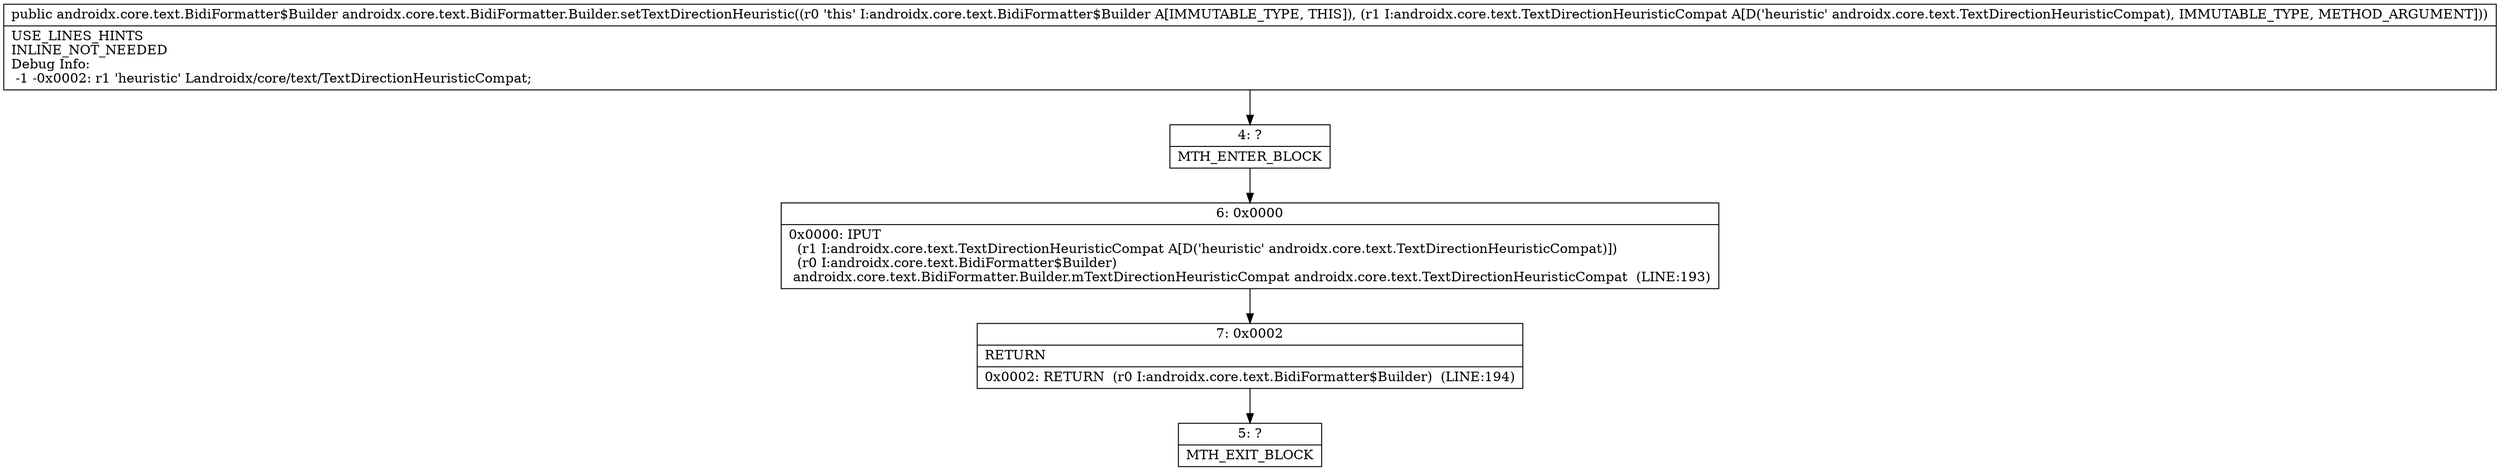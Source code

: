 digraph "CFG forandroidx.core.text.BidiFormatter.Builder.setTextDirectionHeuristic(Landroidx\/core\/text\/TextDirectionHeuristicCompat;)Landroidx\/core\/text\/BidiFormatter$Builder;" {
Node_4 [shape=record,label="{4\:\ ?|MTH_ENTER_BLOCK\l}"];
Node_6 [shape=record,label="{6\:\ 0x0000|0x0000: IPUT  \l  (r1 I:androidx.core.text.TextDirectionHeuristicCompat A[D('heuristic' androidx.core.text.TextDirectionHeuristicCompat)])\l  (r0 I:androidx.core.text.BidiFormatter$Builder)\l androidx.core.text.BidiFormatter.Builder.mTextDirectionHeuristicCompat androidx.core.text.TextDirectionHeuristicCompat  (LINE:193)\l}"];
Node_7 [shape=record,label="{7\:\ 0x0002|RETURN\l|0x0002: RETURN  (r0 I:androidx.core.text.BidiFormatter$Builder)  (LINE:194)\l}"];
Node_5 [shape=record,label="{5\:\ ?|MTH_EXIT_BLOCK\l}"];
MethodNode[shape=record,label="{public androidx.core.text.BidiFormatter$Builder androidx.core.text.BidiFormatter.Builder.setTextDirectionHeuristic((r0 'this' I:androidx.core.text.BidiFormatter$Builder A[IMMUTABLE_TYPE, THIS]), (r1 I:androidx.core.text.TextDirectionHeuristicCompat A[D('heuristic' androidx.core.text.TextDirectionHeuristicCompat), IMMUTABLE_TYPE, METHOD_ARGUMENT]))  | USE_LINES_HINTS\lINLINE_NOT_NEEDED\lDebug Info:\l  \-1 \-0x0002: r1 'heuristic' Landroidx\/core\/text\/TextDirectionHeuristicCompat;\l}"];
MethodNode -> Node_4;Node_4 -> Node_6;
Node_6 -> Node_7;
Node_7 -> Node_5;
}

